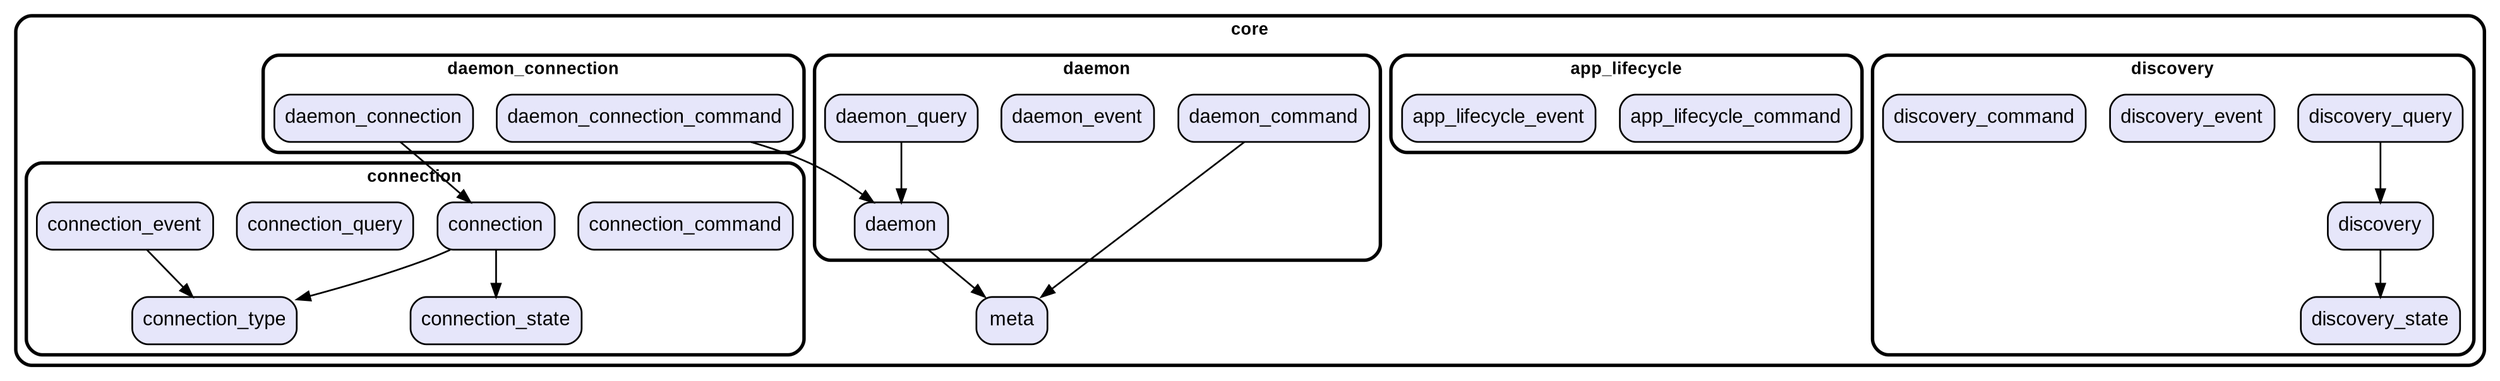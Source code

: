 digraph "" {
  graph [style=rounded fontname="Arial Black" fontsize=13 penwidth=2.6];
  node [shape=rect style="filled,rounded" fontname=Arial fontsize=15 fillcolor=Lavender penwidth=1.3];
  edge [penwidth=1.3];
  "/meta.dart" [label="meta"];
  "/connection/connection_command.dart" [label="connection_command"];
  "/connection/connection_type.dart" [label="connection_type"];
  "/connection/connection.dart" [label="connection"];
  "/connection/connection_state.dart" [label="connection_state"];
  "/connection/connection_query.dart" [label="connection_query"];
  "/connection/connection_event.dart" [label="connection_event"];
  "/discovery/discovery_state.dart" [label="discovery_state"];
  "/discovery/discovery_query.dart" [label="discovery_query"];
  "/discovery/discovery_event.dart" [label="discovery_event"];
  "/discovery/discovery_command.dart" [label="discovery_command"];
  "/discovery/discovery.dart" [label="discovery"];
  "/daemon/daemon.dart" [label="daemon"];
  "/daemon/daemon_query.dart" [label="daemon_query"];
  "/daemon/daemon_event.dart" [label="daemon_event"];
  "/daemon/daemon_command.dart" [label="daemon_command"];
  "/app_lifecycle/app_lifecycle_command.dart" [label="app_lifecycle_command"];
  "/app_lifecycle/app_lifecycle_event.dart" [label="app_lifecycle_event"];
  "/daemon_connection/daemon_connection_command.dart" [label="daemon_connection_command"];
  "/daemon_connection/daemon_connection.dart" [label="daemon_connection"];
  subgraph "cluster~" {
    label="core";
    "/meta.dart";
    subgraph "cluster~/connection" {
      label="connection";
      "/connection/connection_command.dart";
      "/connection/connection_type.dart";
      "/connection/connection.dart";
      "/connection/connection_state.dart";
      "/connection/connection_query.dart";
      "/connection/connection_event.dart";
    }
    subgraph "cluster~/discovery" {
      label="discovery";
      "/discovery/discovery_state.dart";
      "/discovery/discovery_query.dart";
      "/discovery/discovery_event.dart";
      "/discovery/discovery_command.dart";
      "/discovery/discovery.dart";
    }
    subgraph "cluster~/daemon" {
      label="daemon";
      "/daemon/daemon.dart";
      "/daemon/daemon_query.dart";
      "/daemon/daemon_event.dart";
      "/daemon/daemon_command.dart";
    }
    subgraph "cluster~/app_lifecycle" {
      label="app_lifecycle";
      "/app_lifecycle/app_lifecycle_command.dart";
      "/app_lifecycle/app_lifecycle_event.dart";
    }
    subgraph "cluster~/daemon_connection" {
      label="daemon_connection";
      "/daemon_connection/daemon_connection_command.dart";
      "/daemon_connection/daemon_connection.dart";
    }
  }
  "/connection/connection.dart" -> "/connection/connection_state.dart";
  "/connection/connection.dart" -> "/connection/connection_type.dart";
  "/connection/connection_event.dart" -> "/connection/connection_type.dart";
  "/discovery/discovery_query.dart" -> "/discovery/discovery.dart";
  "/discovery/discovery.dart" -> "/discovery/discovery_state.dart";
  "/daemon/daemon.dart" -> "/meta.dart";
  "/daemon/daemon_query.dart" -> "/daemon/daemon.dart";
  "/daemon/daemon_command.dart" -> "/meta.dart";
  "/daemon_connection/daemon_connection_command.dart" -> "/daemon/daemon.dart";
  "/daemon_connection/daemon_connection.dart" -> "/connection/connection.dart";
}
